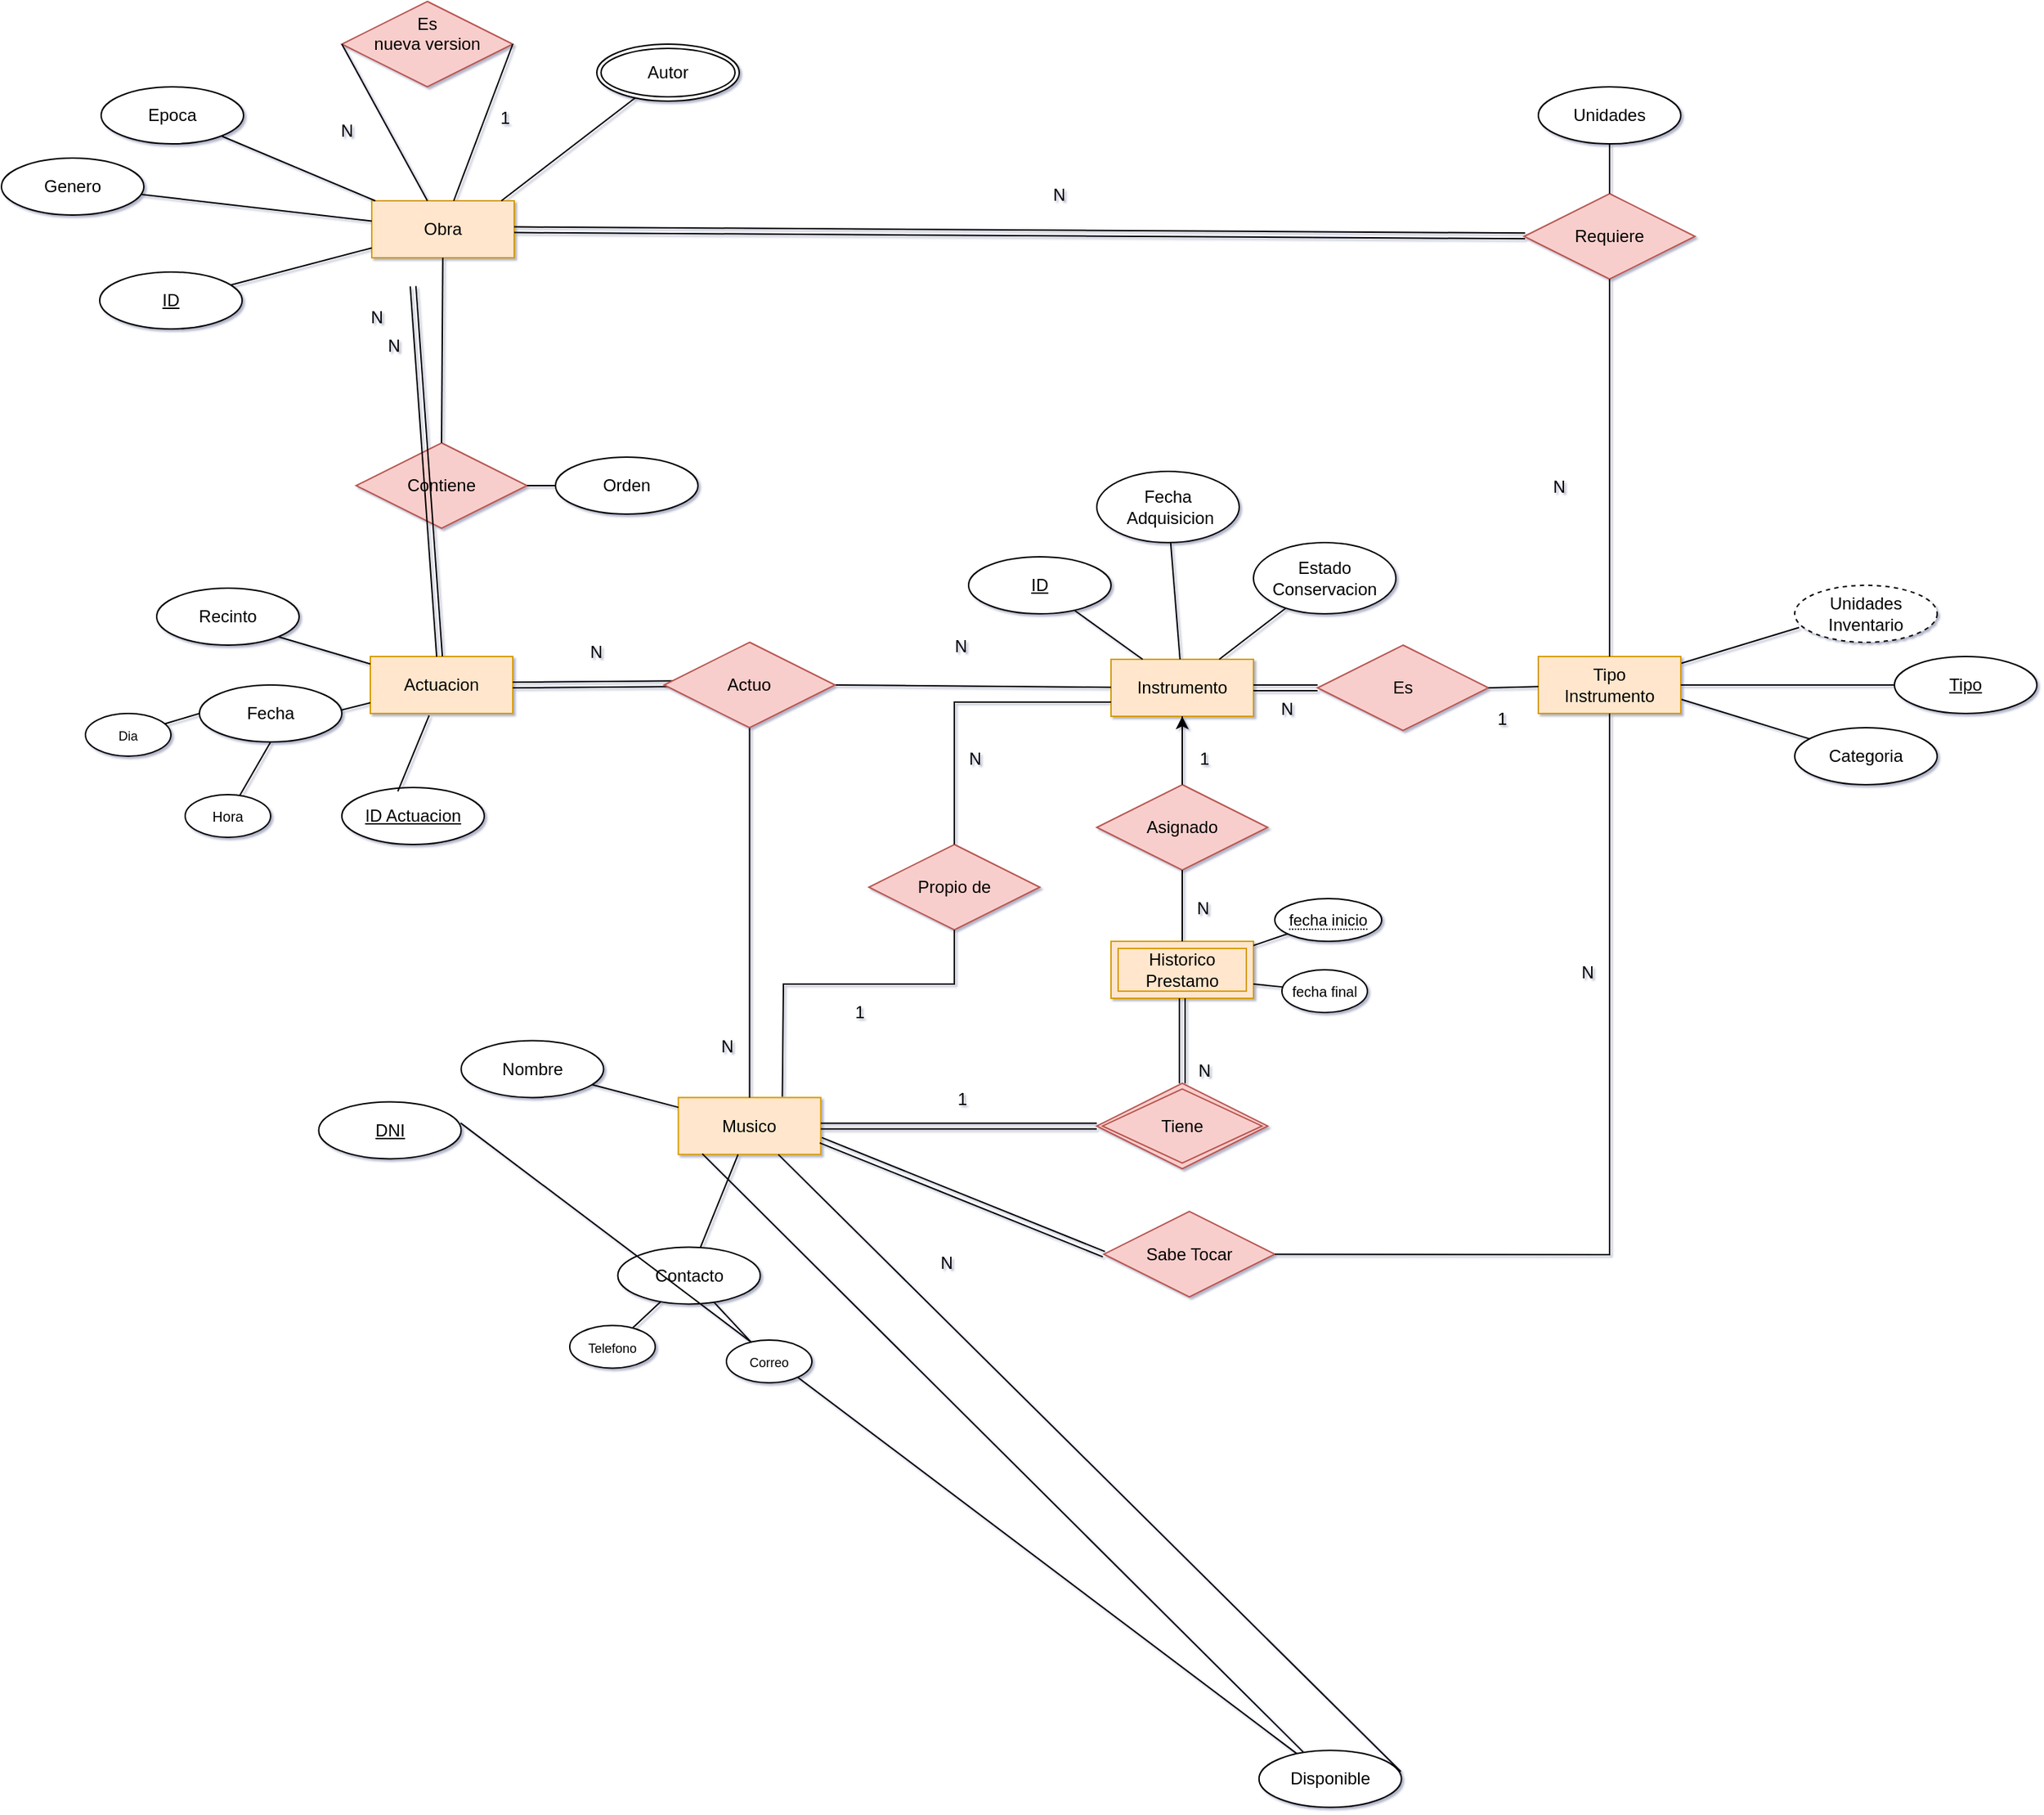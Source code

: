<mxfile version="21.3.3" type="onedrive">
  <diagram name="Página-1" id="NUfsqnygRZmhG4JR2QGV">
    <mxGraphModel grid="1" page="1" gridSize="10" guides="1" tooltips="1" connect="1" arrows="1" fold="1" pageScale="1" pageWidth="1169" pageHeight="1654" math="0" shadow="1">
      <root>
        <mxCell id="0" />
        <mxCell id="1" parent="0" />
        <mxCell id="F2TKBF6CCEz36gfDEs-T-1" value="Obra" style="whiteSpace=wrap;html=1;align=center;rounded=0;fillColor=#ffe6cc;strokeColor=#d79b00;" vertex="1" parent="1">
          <mxGeometry x="-79" y="380" width="100" height="40" as="geometry" />
        </mxCell>
        <mxCell id="F2TKBF6CCEz36gfDEs-T-3" value="" style="endArrow=none;html=1;rounded=0;" edge="1" parent="1" source="WZIur2dekSQXCgkH3FN3-8" target="F2TKBF6CCEz36gfDEs-T-1">
          <mxGeometry relative="1" as="geometry">
            <mxPoint x="-214.787" y="445.801" as="sourcePoint" />
            <mxPoint x="208.5" y="300" as="targetPoint" />
          </mxGeometry>
        </mxCell>
        <mxCell id="F2TKBF6CCEz36gfDEs-T-4" value="Genero" style="ellipse;whiteSpace=wrap;html=1;align=center;rounded=0;" vertex="1" parent="1">
          <mxGeometry x="-339" y="350" width="100" height="40" as="geometry" />
        </mxCell>
        <mxCell id="F2TKBF6CCEz36gfDEs-T-6" value="Epoca" style="ellipse;whiteSpace=wrap;html=1;align=center;rounded=0;" vertex="1" parent="1">
          <mxGeometry x="-269" y="300" width="100" height="40" as="geometry" />
        </mxCell>
        <mxCell id="F2TKBF6CCEz36gfDEs-T-9" value="" style="endArrow=none;html=1;rounded=0;" edge="1" parent="1" source="F2TKBF6CCEz36gfDEs-T-1" target="F2TKBF6CCEz36gfDEs-T-4">
          <mxGeometry relative="1" as="geometry">
            <mxPoint x="-21.5" y="290" as="sourcePoint" />
            <mxPoint x="138.5" y="290" as="targetPoint" />
          </mxGeometry>
        </mxCell>
        <mxCell id="F2TKBF6CCEz36gfDEs-T-10" value="" style="endArrow=none;html=1;rounded=0;" edge="1" parent="1" source="F2TKBF6CCEz36gfDEs-T-1" target="F2TKBF6CCEz36gfDEs-T-6">
          <mxGeometry relative="1" as="geometry">
            <mxPoint x="38.5" y="340" as="sourcePoint" />
            <mxPoint x="38.5" y="280" as="targetPoint" />
          </mxGeometry>
        </mxCell>
        <mxCell id="F2TKBF6CCEz36gfDEs-T-23" value="Instrumento" style="whiteSpace=wrap;html=1;align=center;rounded=0;fillColor=#ffe6cc;strokeColor=#d79b00;" vertex="1" parent="1">
          <mxGeometry x="440" y="702" width="100" height="40" as="geometry" />
        </mxCell>
        <mxCell id="F2TKBF6CCEz36gfDEs-T-25" value="Categoria" style="ellipse;whiteSpace=wrap;html=1;align=center;rounded=0;" vertex="1" parent="1">
          <mxGeometry x="920" y="750" width="100" height="40" as="geometry" />
        </mxCell>
        <mxCell id="F2TKBF6CCEz36gfDEs-T-26" value="" style="endArrow=none;html=1;rounded=0;entryX=1;entryY=0.75;entryDx=0;entryDy=0;" edge="1" parent="1" source="F2TKBF6CCEz36gfDEs-T-25" target="R54soB560cXvakf5v9Yd-10">
          <mxGeometry relative="1" as="geometry">
            <mxPoint x="-195" y="637" as="sourcePoint" />
            <mxPoint x="590" y="906.667" as="targetPoint" />
          </mxGeometry>
        </mxCell>
        <mxCell id="F2TKBF6CCEz36gfDEs-T-29" value="" style="endArrow=none;html=1;rounded=0;exitX=0.031;exitY=0.741;exitDx=0;exitDy=0;exitPerimeter=0;" edge="1" parent="1" source="Z_2YrPBkpbISrrUh0GBC-1" target="R54soB560cXvakf5v9Yd-10">
          <mxGeometry relative="1" as="geometry">
            <mxPoint x="363" y="655" as="sourcePoint" />
            <mxPoint x="486" y="710" as="targetPoint" />
          </mxGeometry>
        </mxCell>
        <mxCell id="F2TKBF6CCEz36gfDEs-T-33" value="" style="endArrow=none;html=1;rounded=0;" edge="1" parent="1" source="WZIur2dekSQXCgkH3FN3-9" target="F2TKBF6CCEz36gfDEs-T-23">
          <mxGeometry relative="1" as="geometry">
            <mxPoint x="755" y="996" as="sourcePoint" />
            <mxPoint x="820" y="1047" as="targetPoint" />
          </mxGeometry>
        </mxCell>
        <mxCell id="F2TKBF6CCEz36gfDEs-T-34" value="Fecha&lt;br&gt;&amp;nbsp;Adquisicion" style="ellipse;whiteSpace=wrap;html=1;align=center;rounded=0;" vertex="1" parent="1">
          <mxGeometry x="430" y="570" width="100" height="50" as="geometry" />
        </mxCell>
        <mxCell id="F2TKBF6CCEz36gfDEs-T-35" value="" style="endArrow=none;html=1;rounded=0;" edge="1" parent="1" source="F2TKBF6CCEz36gfDEs-T-34" target="F2TKBF6CCEz36gfDEs-T-23">
          <mxGeometry relative="1" as="geometry">
            <mxPoint x="859" y="987" as="sourcePoint" />
            <mxPoint x="851" y="1097" as="targetPoint" />
          </mxGeometry>
        </mxCell>
        <mxCell id="F2TKBF6CCEz36gfDEs-T-36" value="Estado&lt;br&gt;Conservacion" style="ellipse;whiteSpace=wrap;html=1;align=center;rounded=0;" vertex="1" parent="1">
          <mxGeometry x="540" y="620" width="100" height="50" as="geometry" />
        </mxCell>
        <mxCell id="F2TKBF6CCEz36gfDEs-T-37" value="" style="endArrow=none;html=1;rounded=0;" edge="1" parent="1" source="F2TKBF6CCEz36gfDEs-T-36" target="F2TKBF6CCEz36gfDEs-T-23">
          <mxGeometry relative="1" as="geometry">
            <mxPoint x="919" y="1045" as="sourcePoint" />
            <mxPoint x="869" y="1097" as="targetPoint" />
          </mxGeometry>
        </mxCell>
        <mxCell id="F2TKBF6CCEz36gfDEs-T-43" value="Musico" style="whiteSpace=wrap;html=1;align=center;fillColor=#ffe6cc;strokeColor=#d79b00;" vertex="1" parent="1">
          <mxGeometry x="136.25" y="1009.69" width="100" height="40" as="geometry" />
        </mxCell>
        <mxCell id="F2TKBF6CCEz36gfDEs-T-51" value="Nombre" style="ellipse;whiteSpace=wrap;html=1;align=center;rounded=0;" vertex="1" parent="1">
          <mxGeometry x="-16.25" y="969.69" width="100" height="40" as="geometry" />
        </mxCell>
        <mxCell id="F2TKBF6CCEz36gfDEs-T-52" value="" style="endArrow=none;html=1;rounded=0;" edge="1" parent="1" source="F2TKBF6CCEz36gfDEs-T-43" target="F2TKBF6CCEz36gfDEs-T-51">
          <mxGeometry relative="1" as="geometry">
            <mxPoint x="170.75" y="956.69" as="sourcePoint" />
            <mxPoint x="156.75" y="935.69" as="targetPoint" />
          </mxGeometry>
        </mxCell>
        <mxCell id="F2TKBF6CCEz36gfDEs-T-53" value="Actuacion" style="whiteSpace=wrap;html=1;align=center;fillColor=#ffe6cc;strokeColor=#d79b00;" vertex="1" parent="1">
          <mxGeometry x="-80" y="700" width="100" height="40" as="geometry" />
        </mxCell>
        <mxCell id="F2TKBF6CCEz36gfDEs-T-55" value="" style="endArrow=none;html=1;rounded=0;" edge="1" parent="1" source="F2TKBF6CCEz36gfDEs-T-53">
          <mxGeometry relative="1" as="geometry">
            <mxPoint x="327" y="690" as="sourcePoint" />
            <mxPoint x="-110" y="740" as="targetPoint" />
          </mxGeometry>
        </mxCell>
        <mxCell id="F2TKBF6CCEz36gfDEs-T-57" value="" style="endArrow=none;html=1;rounded=0;exitX=0;exitY=0.5;exitDx=0;exitDy=0;" edge="1" parent="1" source="bRrDwt_AE6-zE5yciTz6-7" target="F2TKBF6CCEz36gfDEs-T-59">
          <mxGeometry relative="1" as="geometry">
            <mxPoint x="-197.162" y="746.643" as="sourcePoint" />
            <mxPoint x="-390" y="655" as="targetPoint" />
          </mxGeometry>
        </mxCell>
        <mxCell id="F2TKBF6CCEz36gfDEs-T-59" value="&lt;p style=&quot;line-height: 120%;&quot;&gt;&lt;font style=&quot;font-size: 9px;&quot;&gt;Dia&lt;/font&gt;&lt;/p&gt;" style="ellipse;whiteSpace=wrap;html=1;align=center;rounded=0;" vertex="1" parent="1">
          <mxGeometry x="-280" y="740" width="60" height="30" as="geometry" />
        </mxCell>
        <mxCell id="F2TKBF6CCEz36gfDEs-T-60" value="&lt;p style=&quot;line-height: 120%;&quot;&gt;&lt;font size=&quot;1&quot;&gt;Hora&lt;/font&gt;&lt;/p&gt;" style="ellipse;whiteSpace=wrap;html=1;align=center;rounded=0;" vertex="1" parent="1">
          <mxGeometry x="-210" y="797" width="60" height="30" as="geometry" />
        </mxCell>
        <mxCell id="F2TKBF6CCEz36gfDEs-T-61" value="" style="endArrow=none;html=1;rounded=0;exitX=0.5;exitY=1;exitDx=0;exitDy=0;" edge="1" parent="1" source="bRrDwt_AE6-zE5yciTz6-7" target="F2TKBF6CCEz36gfDEs-T-60">
          <mxGeometry relative="1" as="geometry">
            <mxPoint x="-150" y="760" as="sourcePoint" />
            <mxPoint x="-371" y="654" as="targetPoint" />
          </mxGeometry>
        </mxCell>
        <mxCell id="F2TKBF6CCEz36gfDEs-T-63" value="" style="endArrow=none;html=1;rounded=0;entryX=1;entryY=1;entryDx=0;entryDy=0;" edge="1" parent="1" source="F2TKBF6CCEz36gfDEs-T-53" target="bRrDwt_AE6-zE5yciTz6-5">
          <mxGeometry relative="1" as="geometry">
            <mxPoint x="-80" y="700" as="sourcePoint" />
            <mxPoint x="-140.024" y="661.007" as="targetPoint" />
          </mxGeometry>
        </mxCell>
        <mxCell id="APVeMAIhSpdHvaPCX0QN-1" value="Es &lt;br&gt;nueva version&lt;br&gt;&amp;nbsp;" style="shape=rhombus;perimeter=rhombusPerimeter;whiteSpace=wrap;html=1;align=center;verticalAlign=middle;fillColor=#f8cecc;strokeColor=#b85450;" vertex="1" parent="1">
          <mxGeometry x="-100" y="240" width="120" height="60" as="geometry" />
        </mxCell>
        <mxCell id="R54soB560cXvakf5v9Yd-1" value="Requiere" style="shape=rhombus;perimeter=rhombusPerimeter;whiteSpace=wrap;html=1;align=center;fillColor=#f8cecc;strokeColor=#b85450;" vertex="1" parent="1">
          <mxGeometry x="730" y="375" width="120" height="60" as="geometry" />
        </mxCell>
        <mxCell id="R54soB560cXvakf5v9Yd-4" value="" style="endArrow=none;html=1;rounded=0;exitX=0.5;exitY=0;exitDx=0;exitDy=0;entryX=0.5;entryY=1;entryDx=0;entryDy=0;" edge="1" parent="1" source="R54soB560cXvakf5v9Yd-1" target="R54soB560cXvakf5v9Yd-6">
          <mxGeometry relative="1" as="geometry">
            <mxPoint x="59" y="395" as="sourcePoint" />
            <mxPoint x="370" y="285" as="targetPoint" />
          </mxGeometry>
        </mxCell>
        <mxCell id="R54soB560cXvakf5v9Yd-6" value="Unidades" style="ellipse;whiteSpace=wrap;html=1;align=center;rounded=0;" vertex="1" parent="1">
          <mxGeometry x="740" y="300" width="100" height="40" as="geometry" />
        </mxCell>
        <mxCell id="R54soB560cXvakf5v9Yd-10" value="Tipo&lt;br&gt;Instrumento" style="whiteSpace=wrap;html=1;align=center;rounded=0;shadow=0;fillColor=#ffe6cc;strokeColor=#d79b00;" vertex="1" parent="1">
          <mxGeometry x="740" y="700" width="100" height="40" as="geometry" />
        </mxCell>
        <mxCell id="R54soB560cXvakf5v9Yd-11" value="Es" style="shape=rhombus;perimeter=rhombusPerimeter;whiteSpace=wrap;html=1;align=center;fillColor=#f8cecc;strokeColor=#b85450;" vertex="1" parent="1">
          <mxGeometry x="585" y="692" width="120" height="60" as="geometry" />
        </mxCell>
        <mxCell id="R54soB560cXvakf5v9Yd-25" value="" style="endArrow=none;html=1;rounded=0;" edge="1" parent="1" source="F2TKBF6CCEz36gfDEs-T-43" target="R54soB560cXvakf5v9Yd-26">
          <mxGeometry relative="1" as="geometry">
            <mxPoint x="181.25" y="1184.467" as="sourcePoint" />
            <mxPoint x="103.75" y="1154.69" as="targetPoint" />
          </mxGeometry>
        </mxCell>
        <mxCell id="R54soB560cXvakf5v9Yd-26" value="Contacto" style="ellipse;whiteSpace=wrap;html=1;align=center;rounded=0;" vertex="1" parent="1">
          <mxGeometry x="93.75" y="1114.69" width="100" height="40" as="geometry" />
        </mxCell>
        <mxCell id="R54soB560cXvakf5v9Yd-27" value="&lt;p style=&quot;line-height: 120%;&quot;&gt;&lt;font style=&quot;font-size: 9px;&quot;&gt;Telefono&lt;/font&gt;&lt;/p&gt;" style="ellipse;whiteSpace=wrap;html=1;align=center;rounded=0;" vertex="1" parent="1">
          <mxGeometry x="60" y="1169.69" width="60" height="30" as="geometry" />
        </mxCell>
        <mxCell id="R54soB560cXvakf5v9Yd-28" value="" style="endArrow=none;html=1;rounded=0;entryX=0.996;entryY=0.372;entryDx=0;entryDy=0;entryPerimeter=0;" edge="1" parent="1" source="R54soB560cXvakf5v9Yd-40" target="WZIur2dekSQXCgkH3FN3-11">
          <mxGeometry relative="1" as="geometry">
            <mxPoint x="155.75" y="974.69" as="sourcePoint" />
            <mxPoint x="206.75" y="949.69" as="targetPoint" />
          </mxGeometry>
        </mxCell>
        <mxCell id="R54soB560cXvakf5v9Yd-29" value="&lt;p style=&quot;line-height: 120%;&quot;&gt;&lt;font style=&quot;font-size: 9px;&quot;&gt;Correo&lt;/font&gt;&lt;/p&gt;" style="ellipse;whiteSpace=wrap;html=1;align=center;rounded=0;" vertex="1" parent="1">
          <mxGeometry x="170" y="1180" width="60" height="30" as="geometry" />
        </mxCell>
        <mxCell id="R54soB560cXvakf5v9Yd-30" value="" style="endArrow=none;html=1;rounded=0;" edge="1" parent="1" source="R54soB560cXvakf5v9Yd-26" target="R54soB560cXvakf5v9Yd-29">
          <mxGeometry relative="1" as="geometry">
            <mxPoint x="38.75" y="1185.69" as="sourcePoint" />
            <mxPoint x="59.785" y="1134.558" as="targetPoint" />
          </mxGeometry>
        </mxCell>
        <mxCell id="R54soB560cXvakf5v9Yd-39" value="" style="endArrow=none;html=1;rounded=0;entryX=0.168;entryY=0.987;entryDx=0;entryDy=0;entryPerimeter=0;" edge="1" parent="1" source="R54soB560cXvakf5v9Yd-40" target="F2TKBF6CCEz36gfDEs-T-43">
          <mxGeometry relative="1" as="geometry">
            <mxPoint x="223.75" y="1249.69" as="sourcePoint" />
            <mxPoint x="90.809" y="1219.69" as="targetPoint" />
          </mxGeometry>
        </mxCell>
        <mxCell id="R54soB560cXvakf5v9Yd-41" value="Sabe Tocar" style="shape=rhombus;perimeter=rhombusPerimeter;whiteSpace=wrap;html=1;align=center;fillColor=#f8cecc;strokeColor=#b85450;" vertex="1" parent="1">
          <mxGeometry x="435" y="1089.69" width="120" height="60" as="geometry" />
        </mxCell>
        <mxCell id="R54soB560cXvakf5v9Yd-43" value="" style="endArrow=none;html=1;rounded=0;exitX=1;exitY=0.5;exitDx=0;exitDy=0;" edge="1" parent="1" source="R54soB560cXvakf5v9Yd-41" target="R54soB560cXvakf5v9Yd-10">
          <mxGeometry relative="1" as="geometry">
            <mxPoint x="530.0" y="970" as="sourcePoint" />
            <mxPoint x="630" y="820" as="targetPoint" />
            <Array as="points">
              <mxPoint x="790" y="1120" />
            </Array>
          </mxGeometry>
        </mxCell>
        <mxCell id="R54soB560cXvakf5v9Yd-44" value="N" style="resizable=0;html=1;whiteSpace=wrap;align=right;verticalAlign=bottom;" connectable="0" vertex="1" parent="R54soB560cXvakf5v9Yd-43">
          <mxGeometry x="1" relative="1" as="geometry">
            <mxPoint x="-10" y="190" as="offset" />
          </mxGeometry>
        </mxCell>
        <mxCell id="R54soB560cXvakf5v9Yd-49" value="" style="endArrow=none;html=1;rounded=0;entryX=0.5;entryY=0;entryDx=0;entryDy=0;" edge="1" parent="1" source="R54soB560cXvakf5v9Yd-1" target="R54soB560cXvakf5v9Yd-10">
          <mxGeometry relative="1" as="geometry">
            <mxPoint x="640" y="670" as="sourcePoint" />
            <mxPoint x="790" y="710" as="targetPoint" />
          </mxGeometry>
        </mxCell>
        <mxCell id="R54soB560cXvakf5v9Yd-50" value="N" style="resizable=0;html=1;whiteSpace=wrap;align=right;verticalAlign=bottom;direction=south;" connectable="0" vertex="1" parent="R54soB560cXvakf5v9Yd-49">
          <mxGeometry x="1" relative="1" as="geometry">
            <mxPoint x="-30" y="-111" as="offset" />
          </mxGeometry>
        </mxCell>
        <mxCell id="R54soB560cXvakf5v9Yd-78" value="" style="shape=link;html=1;rounded=0;exitX=0;exitY=0.5;exitDx=0;exitDy=0;entryX=1;entryY=0.75;entryDx=0;entryDy=0;" edge="1" parent="1" source="R54soB560cXvakf5v9Yd-41" target="F2TKBF6CCEz36gfDEs-T-43">
          <mxGeometry relative="1" as="geometry">
            <mxPoint x="425.75" y="909.69" as="sourcePoint" />
            <mxPoint x="313.75" y="1029.69" as="targetPoint" />
          </mxGeometry>
        </mxCell>
        <mxCell id="R54soB560cXvakf5v9Yd-79" value="N" style="resizable=0;html=1;whiteSpace=wrap;align=right;verticalAlign=bottom;" connectable="0" vertex="1" parent="R54soB560cXvakf5v9Yd-78">
          <mxGeometry x="1" relative="1" as="geometry">
            <mxPoint x="94" y="95" as="offset" />
          </mxGeometry>
        </mxCell>
        <mxCell id="R54soB560cXvakf5v9Yd-86" value="" style="shape=link;html=1;rounded=0;exitX=1;exitY=0.5;exitDx=0;exitDy=0;entryX=0.067;entryY=0.486;entryDx=0;entryDy=0;entryPerimeter=0;" edge="1" parent="1" source="F2TKBF6CCEz36gfDEs-T-53" target="R54soB560cXvakf5v9Yd-83">
          <mxGeometry relative="1" as="geometry">
            <mxPoint x="20" y="730" as="sourcePoint" />
            <mxPoint x="180" y="730" as="targetPoint" />
          </mxGeometry>
        </mxCell>
        <mxCell id="R54soB560cXvakf5v9Yd-87" value="N" style="resizable=0;html=1;whiteSpace=wrap;align=right;verticalAlign=bottom;" connectable="0" vertex="1" parent="R54soB560cXvakf5v9Yd-86">
          <mxGeometry x="1" relative="1" as="geometry">
            <mxPoint x="-50" y="-14" as="offset" />
          </mxGeometry>
        </mxCell>
        <mxCell id="R54soB560cXvakf5v9Yd-88" value="" style="endArrow=none;html=1;rounded=0;exitX=0.5;exitY=1;exitDx=0;exitDy=0;entryX=0.5;entryY=0;entryDx=0;entryDy=0;" edge="1" parent="1" source="R54soB560cXvakf5v9Yd-83" target="F2TKBF6CCEz36gfDEs-T-43">
          <mxGeometry relative="1" as="geometry">
            <mxPoint x="260" y="780" as="sourcePoint" />
            <mxPoint x="420" y="780" as="targetPoint" />
          </mxGeometry>
        </mxCell>
        <mxCell id="R54soB560cXvakf5v9Yd-89" value="N" style="resizable=0;html=1;whiteSpace=wrap;align=right;verticalAlign=bottom;" connectable="0" vertex="1" parent="R54soB560cXvakf5v9Yd-88">
          <mxGeometry x="1" relative="1" as="geometry">
            <mxPoint x="-10" y="-27" as="offset" />
          </mxGeometry>
        </mxCell>
        <mxCell id="R54soB560cXvakf5v9Yd-90" value="" style="endArrow=none;html=1;rounded=0;exitX=1;exitY=0.5;exitDx=0;exitDy=0;" edge="1" parent="1" source="R54soB560cXvakf5v9Yd-83" target="F2TKBF6CCEz36gfDEs-T-23">
          <mxGeometry relative="1" as="geometry">
            <mxPoint x="270" y="710" as="sourcePoint" />
            <mxPoint x="430" y="710" as="targetPoint" />
          </mxGeometry>
        </mxCell>
        <mxCell id="R54soB560cXvakf5v9Yd-91" value="N" style="resizable=0;html=1;whiteSpace=wrap;align=right;verticalAlign=bottom;direction=south;" connectable="0" vertex="1" parent="R54soB560cXvakf5v9Yd-90">
          <mxGeometry x="1" relative="1" as="geometry">
            <mxPoint x="-100" y="-20" as="offset" />
          </mxGeometry>
        </mxCell>
        <mxCell id="R54soB560cXvakf5v9Yd-97" value="" style="endArrow=none;html=1;rounded=0;entryX=0;entryY=0.5;entryDx=0;entryDy=0;" edge="1" parent="1" source="F2TKBF6CCEz36gfDEs-T-1" target="APVeMAIhSpdHvaPCX0QN-1">
          <mxGeometry relative="1" as="geometry">
            <mxPoint x="-49" y="460" as="sourcePoint" />
            <mxPoint x="111" y="460" as="targetPoint" />
          </mxGeometry>
        </mxCell>
        <mxCell id="R54soB560cXvakf5v9Yd-98" value="N" style="resizable=0;html=1;whiteSpace=wrap;align=right;verticalAlign=bottom;" connectable="0" vertex="1" parent="R54soB560cXvakf5v9Yd-97">
          <mxGeometry x="1" relative="1" as="geometry">
            <mxPoint x="10" y="70" as="offset" />
          </mxGeometry>
        </mxCell>
        <mxCell id="R54soB560cXvakf5v9Yd-99" value="" style="shape=link;html=1;rounded=0;" edge="1" parent="1" source="F2TKBF6CCEz36gfDEs-T-1" target="R54soB560cXvakf5v9Yd-1">
          <mxGeometry relative="1" as="geometry">
            <mxPoint x="160" y="470" as="sourcePoint" />
            <mxPoint x="320" y="470" as="targetPoint" />
          </mxGeometry>
        </mxCell>
        <mxCell id="R54soB560cXvakf5v9Yd-100" value="N" style="resizable=0;html=1;whiteSpace=wrap;align=right;verticalAlign=bottom;" connectable="0" vertex="1" parent="R54soB560cXvakf5v9Yd-99">
          <mxGeometry x="1" relative="1" as="geometry">
            <mxPoint x="-321" y="-20" as="offset" />
          </mxGeometry>
        </mxCell>
        <mxCell id="R54soB560cXvakf5v9Yd-101" value="" style="shape=link;html=1;rounded=0;" edge="1" parent="1" source="F2TKBF6CCEz36gfDEs-T-23" target="R54soB560cXvakf5v9Yd-11">
          <mxGeometry relative="1" as="geometry">
            <mxPoint x="800" y="1137" as="sourcePoint" />
            <mxPoint x="830" y="940" as="targetPoint" />
          </mxGeometry>
        </mxCell>
        <mxCell id="R54soB560cXvakf5v9Yd-102" value="N" style="resizable=0;html=1;whiteSpace=wrap;align=right;verticalAlign=bottom;" connectable="0" vertex="1" parent="R54soB560cXvakf5v9Yd-101">
          <mxGeometry x="1" relative="1" as="geometry">
            <mxPoint x="-16" y="23" as="offset" />
          </mxGeometry>
        </mxCell>
        <mxCell id="R54soB560cXvakf5v9Yd-103" value="" style="endArrow=none;html=1;rounded=0;exitX=1;exitY=0.5;exitDx=0;exitDy=0;" edge="1" parent="1" source="R54soB560cXvakf5v9Yd-11" target="R54soB560cXvakf5v9Yd-10">
          <mxGeometry relative="1" as="geometry">
            <mxPoint x="640" y="660" as="sourcePoint" />
            <mxPoint x="800" y="660" as="targetPoint" />
          </mxGeometry>
        </mxCell>
        <mxCell id="R54soB560cXvakf5v9Yd-104" value="1" style="resizable=0;html=1;whiteSpace=wrap;align=right;verticalAlign=bottom;" connectable="0" vertex="1" parent="R54soB560cXvakf5v9Yd-103">
          <mxGeometry x="1" relative="1" as="geometry">
            <mxPoint x="-20" y="31" as="offset" />
          </mxGeometry>
        </mxCell>
        <mxCell id="R54soB560cXvakf5v9Yd-122" value="" style="endArrow=none;html=1;rounded=0;entryX=1;entryY=0.5;entryDx=0;entryDy=0;" edge="1" parent="1" source="WZIur2dekSQXCgkH3FN3-13" target="R54soB560cXvakf5v9Yd-10">
          <mxGeometry relative="1" as="geometry">
            <mxPoint x="543" y="470" as="sourcePoint" />
            <mxPoint x="607" y="500" as="targetPoint" />
          </mxGeometry>
        </mxCell>
        <mxCell id="7u01iin0jwhjByY1DlLq-4" value="" style="edgeStyle=orthogonalEdgeStyle;rounded=0;orthogonalLoop=1;jettySize=auto;html=1;" edge="1" parent="1" source="R54soB560cXvakf5v9Yd-125" target="F2TKBF6CCEz36gfDEs-T-23">
          <mxGeometry relative="1" as="geometry" />
        </mxCell>
        <mxCell id="R54soB560cXvakf5v9Yd-125" value="Asignado" style="shape=rhombus;perimeter=rhombusPerimeter;whiteSpace=wrap;html=1;align=center;fillColor=#f8cecc;strokeColor=#b85450;" vertex="1" parent="1">
          <mxGeometry x="430" y="790" width="120" height="60" as="geometry" />
        </mxCell>
        <mxCell id="R54soB560cXvakf5v9Yd-126" value="Historico&lt;br&gt;Prestamo" style="shape=ext;margin=3;double=1;whiteSpace=wrap;html=1;align=center;fillColor=#ffe6cc;strokeColor=#d79b00;" vertex="1" parent="1">
          <mxGeometry x="440" y="900" width="100" height="40" as="geometry" />
        </mxCell>
        <mxCell id="R54soB560cXvakf5v9Yd-127" value="" style="shape=link;html=1;rounded=0;exitX=0;exitY=0.5;exitDx=0;exitDy=0;" edge="1" parent="1" source="R54soB560cXvakf5v9Yd-129" target="F2TKBF6CCEz36gfDEs-T-43">
          <mxGeometry relative="1" as="geometry">
            <mxPoint x="273.75" y="1129.69" as="sourcePoint" />
            <mxPoint x="208.75" y="996.69" as="targetPoint" />
          </mxGeometry>
        </mxCell>
        <mxCell id="R54soB560cXvakf5v9Yd-128" value="1" style="resizable=0;html=1;whiteSpace=wrap;align=right;verticalAlign=bottom;" connectable="0" vertex="1" parent="R54soB560cXvakf5v9Yd-127">
          <mxGeometry x="1" relative="1" as="geometry">
            <mxPoint x="104" y="-10" as="offset" />
          </mxGeometry>
        </mxCell>
        <mxCell id="R54soB560cXvakf5v9Yd-129" value="Tiene" style="shape=rhombus;double=1;perimeter=rhombusPerimeter;whiteSpace=wrap;html=1;align=center;fillColor=#f8cecc;strokeColor=#b85450;" vertex="1" parent="1">
          <mxGeometry x="430" y="999.69" width="120" height="60" as="geometry" />
        </mxCell>
        <mxCell id="R54soB560cXvakf5v9Yd-130" value="" style="shape=link;html=1;rounded=0;entryX=0.5;entryY=0;entryDx=0;entryDy=0;" edge="1" parent="1" source="R54soB560cXvakf5v9Yd-126" target="R54soB560cXvakf5v9Yd-129">
          <mxGeometry relative="1" as="geometry">
            <mxPoint x="423.75" y="1129.69" as="sourcePoint" />
            <mxPoint x="390.75" y="1095.69" as="targetPoint" />
          </mxGeometry>
        </mxCell>
        <mxCell id="R54soB560cXvakf5v9Yd-131" value="N" style="resizable=0;html=1;whiteSpace=wrap;align=right;verticalAlign=bottom;" connectable="0" vertex="1" parent="R54soB560cXvakf5v9Yd-130">
          <mxGeometry x="1" relative="1" as="geometry">
            <mxPoint x="21" as="offset" />
          </mxGeometry>
        </mxCell>
        <mxCell id="R54soB560cXvakf5v9Yd-132" value="&lt;p style=&quot;line-height: 120%;&quot;&gt;&lt;font size=&quot;1&quot;&gt;fecha final&lt;/font&gt;&lt;/p&gt;" style="ellipse;whiteSpace=wrap;html=1;align=center;rounded=0;fontStyle=0" vertex="1" parent="1">
          <mxGeometry x="560" y="920" width="60" height="30" as="geometry" />
        </mxCell>
        <mxCell id="R54soB560cXvakf5v9Yd-133" value="" style="endArrow=none;html=1;rounded=0;exitX=1;exitY=0.75;exitDx=0;exitDy=0;" edge="1" parent="1" source="R54soB560cXvakf5v9Yd-126" target="R54soB560cXvakf5v9Yd-132">
          <mxGeometry relative="1" as="geometry">
            <mxPoint x="330" y="1339.69" as="sourcePoint" />
            <mxPoint x="368" y="1240.69" as="targetPoint" />
          </mxGeometry>
        </mxCell>
        <mxCell id="R54soB560cXvakf5v9Yd-134" value="" style="endArrow=none;html=1;rounded=0;" edge="1" parent="1" source="R54soB560cXvakf5v9Yd-126" target="R54soB560cXvakf5v9Yd-135">
          <mxGeometry relative="1" as="geometry">
            <mxPoint x="377" y="1339.69" as="sourcePoint" />
            <mxPoint x="368" y="1240.69" as="targetPoint" />
          </mxGeometry>
        </mxCell>
        <mxCell id="R54soB560cXvakf5v9Yd-135" value="&lt;span style=&quot;border-bottom: 1px dotted; font-size: 11px;&quot;&gt;fecha inicio&lt;br&gt;&lt;/span&gt;" style="ellipse;whiteSpace=wrap;html=1;align=center;fontSize=11;" vertex="1" parent="1">
          <mxGeometry x="555" y="870" width="75" height="30" as="geometry" />
        </mxCell>
        <mxCell id="R54soB560cXvakf5v9Yd-137" value="" style="endArrow=none;html=1;rounded=0;entryX=0.5;entryY=1;entryDx=0;entryDy=0;exitX=0.5;exitY=0;exitDx=0;exitDy=0;" edge="1" parent="1" source="R54soB560cXvakf5v9Yd-125" target="F2TKBF6CCEz36gfDEs-T-23">
          <mxGeometry relative="1" as="geometry">
            <mxPoint x="680" y="1180" as="sourcePoint" />
            <mxPoint x="880" y="1150" as="targetPoint" />
          </mxGeometry>
        </mxCell>
        <mxCell id="R54soB560cXvakf5v9Yd-138" value="1" style="resizable=0;html=1;whiteSpace=wrap;align=right;verticalAlign=bottom;" connectable="0" vertex="1" parent="R54soB560cXvakf5v9Yd-137">
          <mxGeometry x="1" relative="1" as="geometry">
            <mxPoint x="20" y="38" as="offset" />
          </mxGeometry>
        </mxCell>
        <mxCell id="R54soB560cXvakf5v9Yd-139" value="" style="endArrow=none;html=1;rounded=0;exitX=0.5;exitY=0;exitDx=0;exitDy=0;entryX=0.5;entryY=1;entryDx=0;entryDy=0;" edge="1" parent="1" source="R54soB560cXvakf5v9Yd-126" target="R54soB560cXvakf5v9Yd-125">
          <mxGeometry relative="1" as="geometry">
            <mxPoint x="683.75" y="1299.69" as="sourcePoint" />
            <mxPoint x="451.997" y="967.564" as="targetPoint" />
          </mxGeometry>
        </mxCell>
        <mxCell id="R54soB560cXvakf5v9Yd-140" value="N" style="resizable=0;html=1;whiteSpace=wrap;align=right;verticalAlign=bottom;" connectable="0" vertex="1" parent="R54soB560cXvakf5v9Yd-139">
          <mxGeometry x="1" relative="1" as="geometry">
            <mxPoint x="20" y="35" as="offset" />
          </mxGeometry>
        </mxCell>
        <mxCell id="R54soB560cXvakf5v9Yd-144" value="Contiene" style="shape=rhombus;perimeter=rhombusPerimeter;whiteSpace=wrap;html=1;align=center;verticalAlign=middle;fillColor=#f8cecc;strokeColor=#b85450;" vertex="1" parent="1">
          <mxGeometry x="-90" y="550" width="120" height="60" as="geometry" />
        </mxCell>
        <mxCell id="R54soB560cXvakf5v9Yd-145" value="" style="endArrow=none;html=1;rounded=0;exitX=0.5;exitY=0;exitDx=0;exitDy=0;" edge="1" parent="1" source="R54soB560cXvakf5v9Yd-144" target="F2TKBF6CCEz36gfDEs-T-1">
          <mxGeometry relative="1" as="geometry">
            <mxPoint y="570" as="sourcePoint" />
            <mxPoint x="160" y="570" as="targetPoint" />
          </mxGeometry>
        </mxCell>
        <mxCell id="R54soB560cXvakf5v9Yd-146" value="N" style="resizable=0;html=1;whiteSpace=wrap;align=right;verticalAlign=bottom;" connectable="0" vertex="1" parent="R54soB560cXvakf5v9Yd-145">
          <mxGeometry x="1" relative="1" as="geometry">
            <mxPoint x="-28" y="70" as="offset" />
          </mxGeometry>
        </mxCell>
        <mxCell id="R54soB560cXvakf5v9Yd-149" value="" style="shape=link;html=1;rounded=0;" edge="1" parent="1" source="F2TKBF6CCEz36gfDEs-T-53">
          <mxGeometry relative="1" as="geometry">
            <mxPoint x="-50" y="650" as="sourcePoint" />
            <mxPoint x="-50" y="440" as="targetPoint" />
          </mxGeometry>
        </mxCell>
        <mxCell id="R54soB560cXvakf5v9Yd-150" value="N" style="resizable=0;html=1;whiteSpace=wrap;align=right;verticalAlign=bottom;" connectable="0" vertex="1" parent="R54soB560cXvakf5v9Yd-149">
          <mxGeometry x="1" relative="1" as="geometry">
            <mxPoint x="-20" y="30" as="offset" />
          </mxGeometry>
        </mxCell>
        <mxCell id="R54soB560cXvakf5v9Yd-154" value="Orden" style="ellipse;whiteSpace=wrap;html=1;align=center;rounded=0;" vertex="1" parent="1">
          <mxGeometry x="50" y="560" width="100" height="40" as="geometry" />
        </mxCell>
        <mxCell id="R54soB560cXvakf5v9Yd-155" value="" style="endArrow=none;html=1;rounded=0;exitX=1;exitY=0.5;exitDx=0;exitDy=0;" edge="1" parent="1" source="R54soB560cXvakf5v9Yd-144" target="R54soB560cXvakf5v9Yd-154">
          <mxGeometry relative="1" as="geometry">
            <mxPoint x="-206" y="490" as="sourcePoint" />
            <mxPoint x="-32" y="451" as="targetPoint" />
          </mxGeometry>
        </mxCell>
        <mxCell id="R54soB560cXvakf5v9Yd-156" value="Autor" style="ellipse;shape=doubleEllipse;margin=3;whiteSpace=wrap;html=1;align=center;" vertex="1" parent="1">
          <mxGeometry x="79" y="270" width="100" height="40" as="geometry" />
        </mxCell>
        <mxCell id="WZIur2dekSQXCgkH3FN3-4" value="" style="endArrow=none;html=1;rounded=0;entryX=1;entryY=0.5;entryDx=0;entryDy=0;" edge="1" parent="1" source="F2TKBF6CCEz36gfDEs-T-1" target="APVeMAIhSpdHvaPCX0QN-1">
          <mxGeometry relative="1" as="geometry">
            <mxPoint x="-30" y="390" as="sourcePoint" />
            <mxPoint x="-90" y="280" as="targetPoint" />
          </mxGeometry>
        </mxCell>
        <mxCell id="WZIur2dekSQXCgkH3FN3-5" value="1" style="resizable=0;html=1;whiteSpace=wrap;align=right;verticalAlign=bottom;" connectable="0" vertex="1" parent="WZIur2dekSQXCgkH3FN3-4">
          <mxGeometry x="1" relative="1" as="geometry">
            <mxPoint y="60" as="offset" />
          </mxGeometry>
        </mxCell>
        <mxCell id="WZIur2dekSQXCgkH3FN3-8" value="ID" style="ellipse;whiteSpace=wrap;html=1;align=center;fontStyle=4;" vertex="1" parent="1">
          <mxGeometry x="-270" y="430" width="100" height="40" as="geometry" />
        </mxCell>
        <mxCell id="WZIur2dekSQXCgkH3FN3-9" value="ID" style="ellipse;whiteSpace=wrap;html=1;align=center;fontStyle=4;" vertex="1" parent="1">
          <mxGeometry x="340" y="630" width="100" height="40" as="geometry" />
        </mxCell>
        <mxCell id="WZIur2dekSQXCgkH3FN3-11" value="DNI" style="ellipse;whiteSpace=wrap;html=1;align=center;fontStyle=4;" vertex="1" parent="1">
          <mxGeometry x="-116.25" y="1012.69" width="100" height="40" as="geometry" />
        </mxCell>
        <mxCell id="WZIur2dekSQXCgkH3FN3-13" value="Tipo" style="ellipse;whiteSpace=wrap;html=1;align=center;fontStyle=4;" vertex="1" parent="1">
          <mxGeometry x="990" y="700" width="100" height="40" as="geometry" />
        </mxCell>
        <mxCell id="WZIur2dekSQXCgkH3FN3-16" value="" style="endArrow=none;html=1;rounded=0;" edge="1" parent="1" source="R54soB560cXvakf5v9Yd-26" target="R54soB560cXvakf5v9Yd-27">
          <mxGeometry relative="1" as="geometry">
            <mxPoint x="188" y="1060" as="sourcePoint" />
            <mxPoint x="162" y="1125" as="targetPoint" />
          </mxGeometry>
        </mxCell>
        <mxCell id="R54soB560cXvakf5v9Yd-83" value="Actuo" style="shape=rhombus;perimeter=rhombusPerimeter;whiteSpace=wrap;html=1;align=center;fillColor=#f8cecc;strokeColor=#b85450;" vertex="1" parent="1">
          <mxGeometry x="126.25" y="690" width="120" height="60" as="geometry" />
        </mxCell>
        <mxCell id="QxDpPw9N83aRyY8uLVnw-3" value="" style="endArrow=none;html=1;rounded=0;exitX=0.91;exitY=0;exitDx=0;exitDy=0;exitPerimeter=0;" edge="1" parent="1" source="F2TKBF6CCEz36gfDEs-T-1" target="R54soB560cXvakf5v9Yd-156">
          <mxGeometry relative="1" as="geometry">
            <mxPoint x="-66" y="390" as="sourcePoint" />
            <mxPoint x="-175" y="344" as="targetPoint" />
          </mxGeometry>
        </mxCell>
        <mxCell id="bRrDwt_AE6-zE5yciTz6-1" value="ID Actuacion" style="ellipse;whiteSpace=wrap;html=1;align=center;fontStyle=4;" vertex="1" parent="1">
          <mxGeometry x="-100" y="792" width="100" height="40" as="geometry" />
        </mxCell>
        <mxCell id="bRrDwt_AE6-zE5yciTz6-3" value="" style="endArrow=none;html=1;rounded=0;entryX=0.393;entryY=0.067;entryDx=0;entryDy=0;entryPerimeter=0;exitX=0.413;exitY=1.033;exitDx=0;exitDy=0;exitPerimeter=0;" edge="1" parent="1" source="F2TKBF6CCEz36gfDEs-T-53" target="bRrDwt_AE6-zE5yciTz6-1">
          <mxGeometry relative="1" as="geometry">
            <mxPoint x="-70" y="738" as="sourcePoint" />
            <mxPoint x="-94" y="742" as="targetPoint" />
          </mxGeometry>
        </mxCell>
        <mxCell id="bRrDwt_AE6-zE5yciTz6-5" value="Recinto" style="ellipse;whiteSpace=wrap;html=1;align=center;rounded=0;" vertex="1" parent="1">
          <mxGeometry x="-230" y="652" width="100" height="40" as="geometry" />
        </mxCell>
        <mxCell id="bRrDwt_AE6-zE5yciTz6-7" value="Fecha" style="ellipse;whiteSpace=wrap;html=1;align=center;rounded=0;" vertex="1" parent="1">
          <mxGeometry x="-200" y="720" width="100" height="40" as="geometry" />
        </mxCell>
        <mxCell id="Z_2YrPBkpbISrrUh0GBC-1" value="Unidades&lt;br&gt;Inventario" style="ellipse;whiteSpace=wrap;html=1;align=center;dashed=1;" vertex="1" parent="1">
          <mxGeometry x="920" y="650" width="100" height="40" as="geometry" />
        </mxCell>
        <mxCell id="7u01iin0jwhjByY1DlLq-1" value="Propio de" style="shape=rhombus;perimeter=rhombusPerimeter;whiteSpace=wrap;html=1;align=center;fillColor=#f8cecc;strokeColor=#b85450;" vertex="1" parent="1">
          <mxGeometry x="270" y="832" width="120" height="60" as="geometry" />
        </mxCell>
        <mxCell id="7u01iin0jwhjByY1DlLq-5" value="" style="endArrow=none;html=1;rounded=0;entryX=0.73;entryY=-0.014;entryDx=0;entryDy=0;exitX=0.5;exitY=1;exitDx=0;exitDy=0;entryPerimeter=0;" edge="1" parent="1" source="7u01iin0jwhjByY1DlLq-1" target="F2TKBF6CCEz36gfDEs-T-43">
          <mxGeometry relative="1" as="geometry">
            <mxPoint x="500" y="800" as="sourcePoint" />
            <mxPoint x="500" y="752" as="targetPoint" />
            <Array as="points">
              <mxPoint x="330" y="930" />
              <mxPoint x="210" y="930" />
            </Array>
          </mxGeometry>
        </mxCell>
        <mxCell id="7u01iin0jwhjByY1DlLq-6" value="1" style="resizable=0;html=1;whiteSpace=wrap;align=right;verticalAlign=bottom;" connectable="0" vertex="1" parent="7u01iin0jwhjByY1DlLq-5">
          <mxGeometry x="1" relative="1" as="geometry">
            <mxPoint x="59" y="-50" as="offset" />
          </mxGeometry>
        </mxCell>
        <mxCell id="7u01iin0jwhjByY1DlLq-8" value="" style="endArrow=none;html=1;rounded=0;entryX=0.5;entryY=0;entryDx=0;entryDy=0;exitX=0;exitY=0.75;exitDx=0;exitDy=0;" edge="1" parent="1" source="F2TKBF6CCEz36gfDEs-T-23" target="7u01iin0jwhjByY1DlLq-1">
          <mxGeometry relative="1" as="geometry">
            <mxPoint x="450" y="737" as="sourcePoint" />
            <mxPoint x="330" y="827" as="targetPoint" />
            <Array as="points">
              <mxPoint x="330" y="732" />
            </Array>
          </mxGeometry>
        </mxCell>
        <mxCell id="7u01iin0jwhjByY1DlLq-9" value="N" style="resizable=0;html=1;whiteSpace=wrap;align=right;verticalAlign=bottom;" connectable="0" vertex="1" parent="7u01iin0jwhjByY1DlLq-8">
          <mxGeometry x="1" relative="1" as="geometry">
            <mxPoint x="20" y="-52" as="offset" />
          </mxGeometry>
        </mxCell>
        <mxCell id="Rxg5e6lH1jKgtLaI-hLt-1" value="" style="endArrow=none;html=1;rounded=0;entryX=0.996;entryY=0.372;entryDx=0;entryDy=0;entryPerimeter=0;" edge="1" parent="1" source="F2TKBF6CCEz36gfDEs-T-43" target="R54soB560cXvakf5v9Yd-40">
          <mxGeometry relative="1" as="geometry">
            <mxPoint x="136" y="1029" as="sourcePoint" />
            <mxPoint x="-17" y="1028" as="targetPoint" />
          </mxGeometry>
        </mxCell>
        <mxCell id="R54soB560cXvakf5v9Yd-40" value="Disponible" style="ellipse;whiteSpace=wrap;html=1;align=center;" vertex="1" parent="1">
          <mxGeometry x="543.89" y="1468.13" width="100" height="40" as="geometry" />
        </mxCell>
      </root>
    </mxGraphModel>
  </diagram>
</mxfile>
